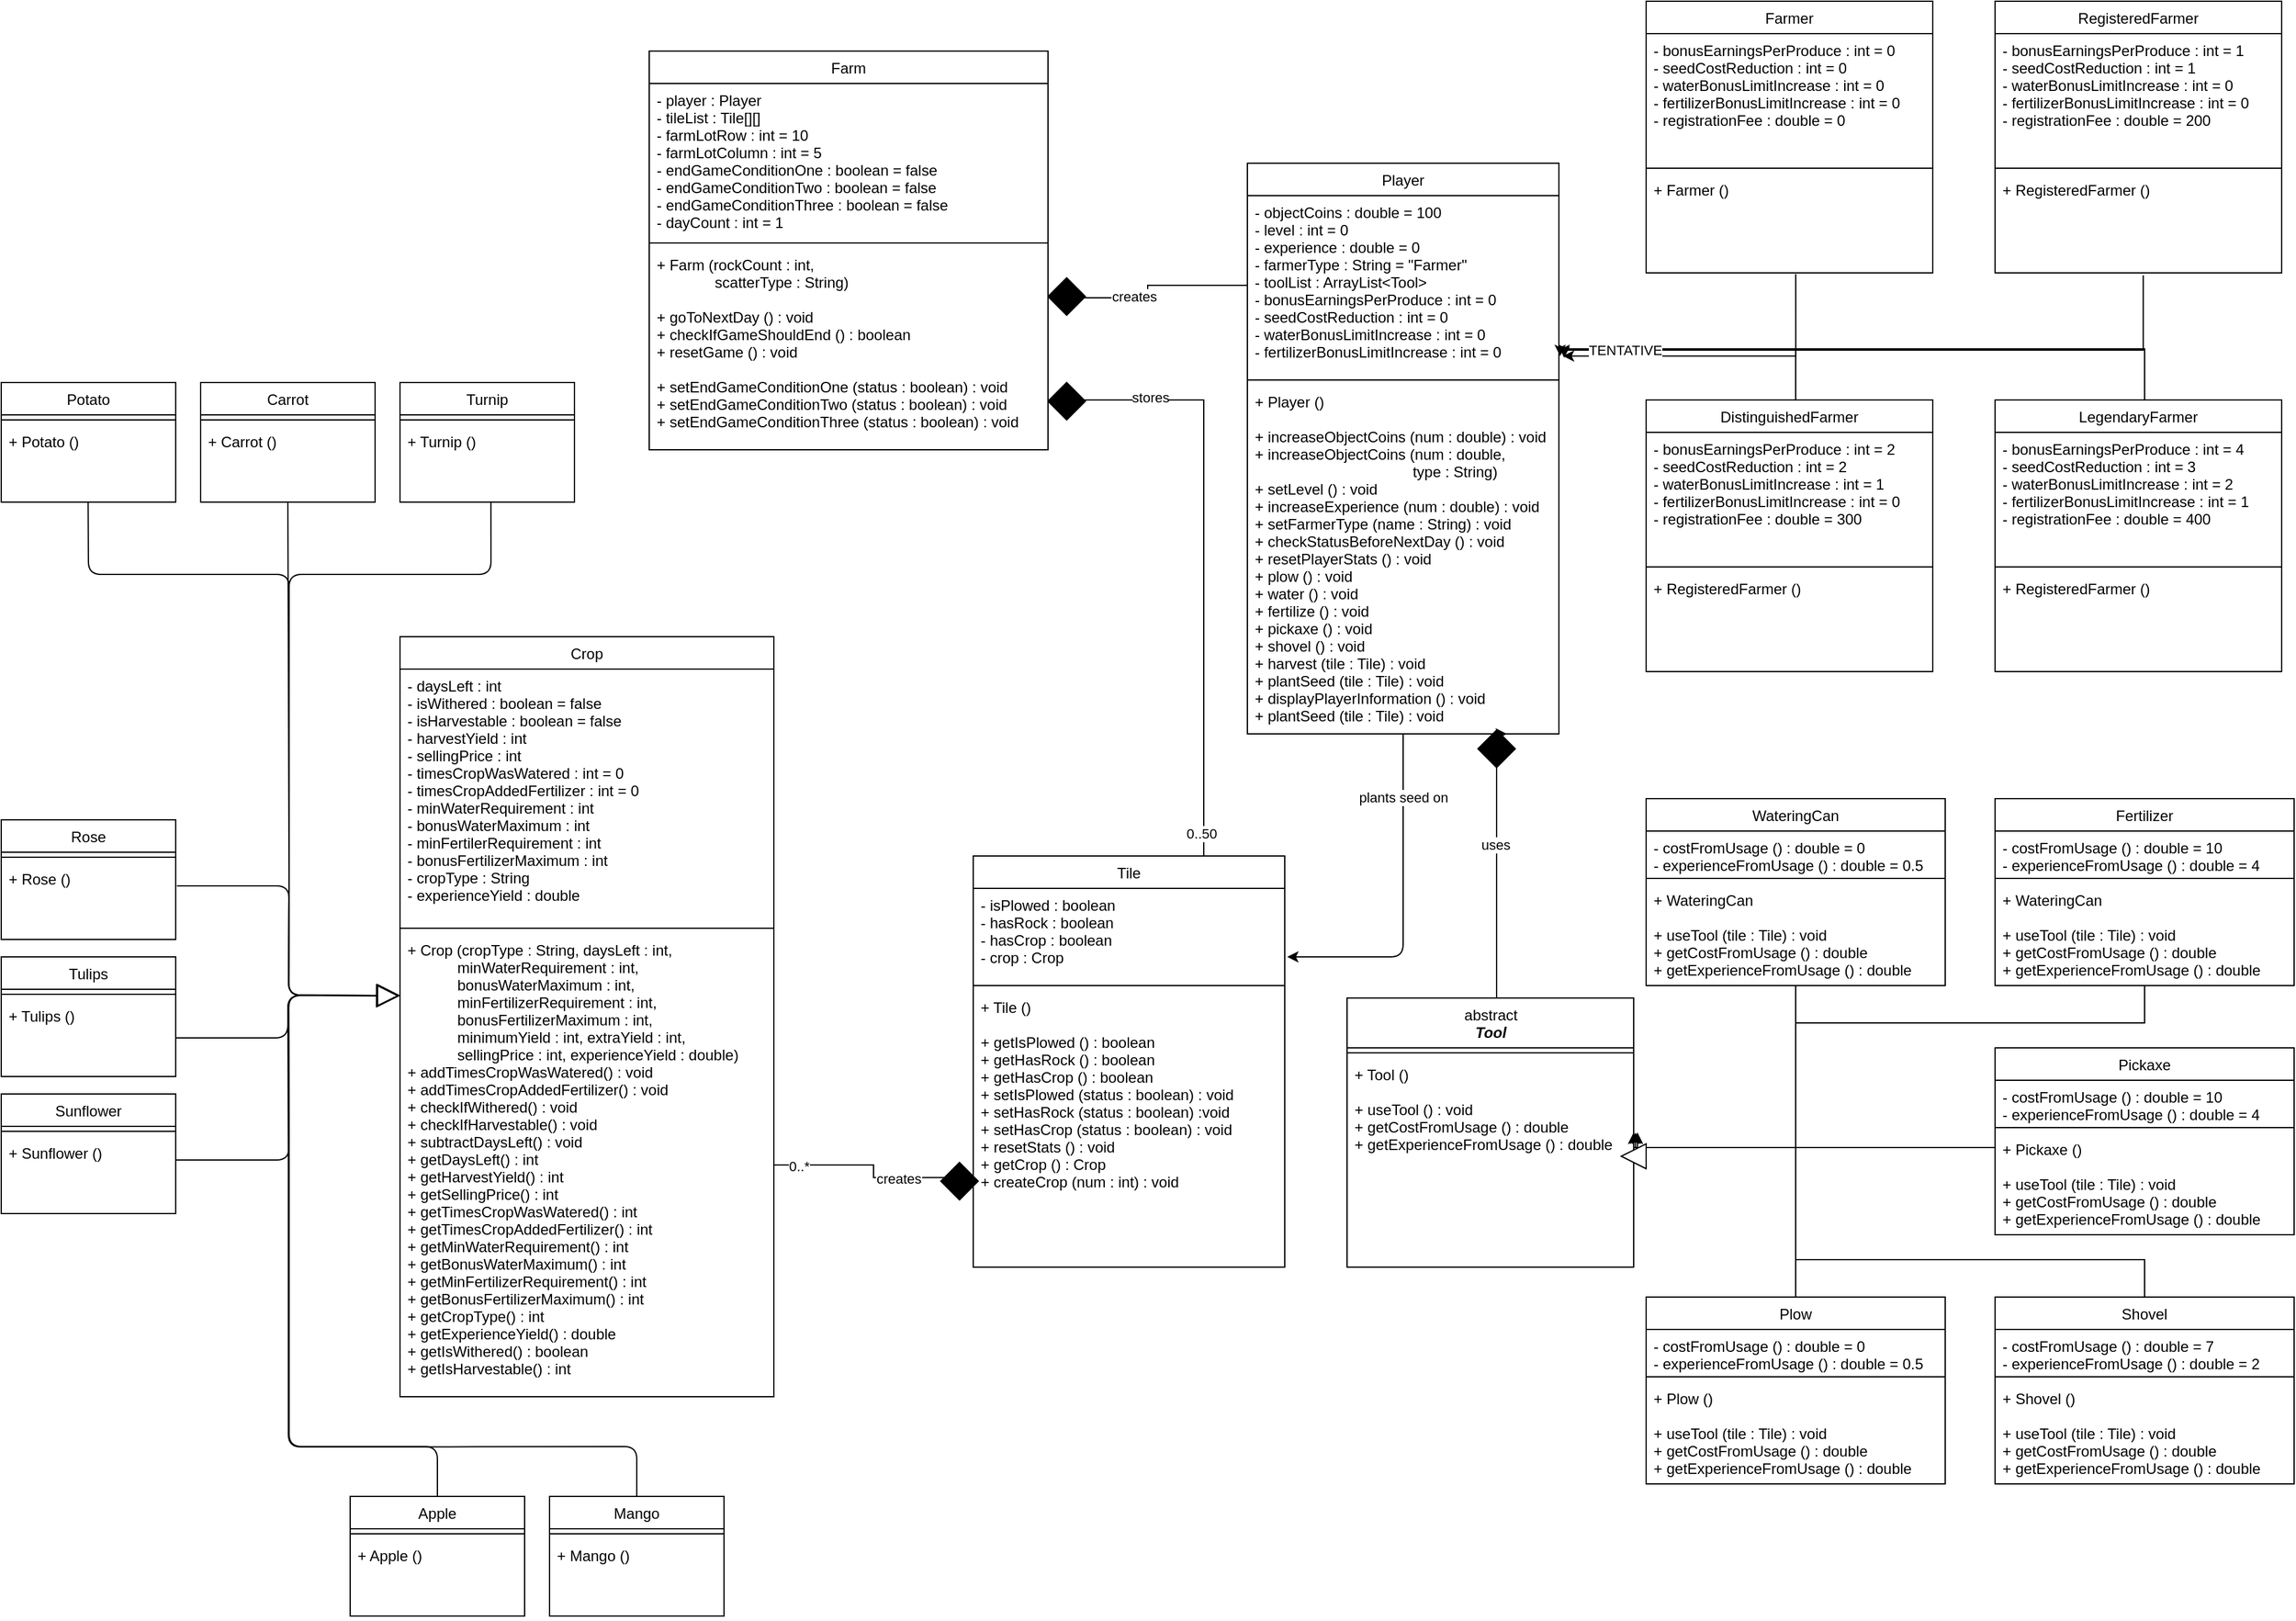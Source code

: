 <mxfile>
    <diagram id="DcCdS9mNnW-fduspzkat" name="Glee's version">
        <mxGraphModel dx="2995" dy="1867" grid="1" gridSize="10" guides="1" tooltips="1" connect="1" arrows="1" fold="1" page="1" pageScale="1" pageWidth="850" pageHeight="1100" math="0" shadow="0">
            <root>
                <mxCell id="0"/>
                <mxCell id="1" parent="0"/>
                <mxCell id="2" style="edgeStyle=orthogonalEdgeStyle;rounded=0;orthogonalLoop=1;jettySize=auto;html=1;exitX=0.5;exitY=0;exitDx=0;exitDy=0;" parent="1" source="5" target="26" edge="1">
                    <mxGeometry relative="1" as="geometry">
                        <Array as="points">
                            <mxPoint x="735" y="100"/>
                        </Array>
                    </mxGeometry>
                </mxCell>
                <mxCell id="3" value="0..50" style="edgeLabel;html=1;align=center;verticalAlign=middle;resizable=0;points=[];" parent="2" vertex="1" connectable="0">
                    <mxGeometry x="-0.906" y="1" relative="1" as="geometry">
                        <mxPoint x="32" y="-17" as="offset"/>
                    </mxGeometry>
                </mxCell>
                <mxCell id="4" value="stores" style="edgeLabel;html=1;align=center;verticalAlign=middle;resizable=0;points=[];" parent="2" vertex="1" connectable="0">
                    <mxGeometry x="0.703" y="-2" relative="1" as="geometry">
                        <mxPoint as="offset"/>
                    </mxGeometry>
                </mxCell>
                <mxCell id="5" value="Tile" style="swimlane;fontStyle=0;align=center;verticalAlign=top;childLayout=stackLayout;horizontal=1;startSize=26;horizontalStack=0;resizeParent=1;resizeLast=0;collapsible=1;marginBottom=0;rounded=0;shadow=0;strokeWidth=1;" parent="1" vertex="1">
                    <mxGeometry x="550" y="466" width="250" height="330" as="geometry">
                        <mxRectangle x="550" y="140" width="160" height="26" as="alternateBounds"/>
                    </mxGeometry>
                </mxCell>
                <mxCell id="6" value="- isPlowed : boolean&#10;- hasRock : boolean&#10;- hasCrop : boolean&#10;- crop : Crop" style="text;align=left;verticalAlign=top;spacingLeft=4;spacingRight=4;overflow=hidden;rotatable=0;points=[[0,0.5],[1,0.5]];portConstraint=eastwest;" parent="5" vertex="1">
                    <mxGeometry y="26" width="250" height="74" as="geometry"/>
                </mxCell>
                <mxCell id="7" value="" style="line;html=1;strokeWidth=1;align=left;verticalAlign=middle;spacingTop=-1;spacingLeft=3;spacingRight=3;rotatable=0;labelPosition=right;points=[];portConstraint=eastwest;" parent="5" vertex="1">
                    <mxGeometry y="100" width="250" height="8" as="geometry"/>
                </mxCell>
                <mxCell id="8" value="+ Tile ()&#10;&#10;+ getIsPlowed () : boolean&#10;+ getHasRock () : boolean&#10;+ getHasCrop () : boolean&#10;+ setIsPlowed (status : boolean) : void&#10;+ setHasRock (status : boolean) :void&#10;+ setHasCrop (status : boolean) : void&#10;+ resetStats () : void&#10;+ getCrop () : Crop&#10;+ createCrop (num : int) : void&#10;&#10;" style="text;align=left;verticalAlign=top;spacingLeft=4;spacingRight=4;overflow=hidden;rotatable=0;points=[[0,0.5],[1,0.5]];portConstraint=eastwest;" parent="5" vertex="1">
                    <mxGeometry y="108" width="250" height="222" as="geometry"/>
                </mxCell>
                <mxCell id="9" value="Player" style="swimlane;fontStyle=0;align=center;verticalAlign=top;childLayout=stackLayout;horizontal=1;startSize=26;horizontalStack=0;resizeParent=1;resizeLast=0;collapsible=1;marginBottom=0;rounded=0;shadow=0;strokeWidth=1;" parent="1" vertex="1">
                    <mxGeometry x="770" y="-90" width="250" height="458" as="geometry">
                        <mxRectangle x="550" y="140" width="160" height="26" as="alternateBounds"/>
                    </mxGeometry>
                </mxCell>
                <mxCell id="10" value="- objectCoins : double = 100&#10;- level : int = 0&#10;- experience : double = 0&#10;- farmerType : String = &quot;Farmer&quot;&#10;- toolList : ArrayList&lt;Tool&gt;&#10;- bonusEarningsPerProduce : int = 0&#10;- seedCostReduction : int = 0&#10;- waterBonusLimitIncrease : int = 0&#10;- fertilizerBonusLimitIncrease : int = 0&#10;&#10;" style="text;align=left;verticalAlign=top;spacingLeft=4;spacingRight=4;overflow=hidden;rotatable=0;points=[[0,0.5],[1,0.5]];portConstraint=eastwest;" parent="9" vertex="1">
                    <mxGeometry y="26" width="250" height="144" as="geometry"/>
                </mxCell>
                <mxCell id="11" value="" style="line;html=1;strokeWidth=1;align=left;verticalAlign=middle;spacingTop=-1;spacingLeft=3;spacingRight=3;rotatable=0;labelPosition=right;points=[];portConstraint=eastwest;" parent="9" vertex="1">
                    <mxGeometry y="170" width="250" height="8" as="geometry"/>
                </mxCell>
                <mxCell id="12" value="+ Player ()&#10;&#10;+ increaseObjectCoins (num : double) : void&#10;+ increaseObjectCoins (num : double,&#10;                                      type : String)&#10;+ setLevel () : void&#10;+ increaseExperience (num : double) : void&#10;+ setFarmerType (name : String) : void&#10;+ checkStatusBeforeNextDay () : void&#10;+ resetPlayerStats () : void&#10;+ plow () : void&#10;+ water () : void&#10;+ fertilize () : void&#10;+ pickaxe () : void&#10;+ shovel () : void&#10;+ harvest (tile : Tile) : void&#10;+ plantSeed (tile : Tile) : void&#10;+ displayPlayerInformation () : void&#10;+ plantSeed (tile : Tile) : void&#10;&#10;" style="text;align=left;verticalAlign=top;spacingLeft=4;spacingRight=4;overflow=hidden;rotatable=0;points=[[0,0.5],[1,0.5]];portConstraint=eastwest;" parent="9" vertex="1">
                    <mxGeometry y="178" width="250" height="280" as="geometry"/>
                </mxCell>
                <mxCell id="13" style="edgeStyle=orthogonalEdgeStyle;rounded=0;orthogonalLoop=1;jettySize=auto;html=1;exitX=0.5;exitY=0;exitDx=0;exitDy=0;entryX=0.833;entryY=1;entryDx=0;entryDy=0;entryPerimeter=0;" parent="1" source="15" target="12" edge="1">
                    <mxGeometry relative="1" as="geometry">
                        <Array as="points">
                            <mxPoint x="970" y="580"/>
                        </Array>
                    </mxGeometry>
                </mxCell>
                <mxCell id="14" value="uses" style="edgeLabel;html=1;align=center;verticalAlign=middle;resizable=0;points=[];" parent="13" vertex="1" connectable="0">
                    <mxGeometry x="0.139" y="1" relative="1" as="geometry">
                        <mxPoint as="offset"/>
                    </mxGeometry>
                </mxCell>
                <mxCell id="15" value="abstract&lt;br&gt;&lt;b&gt;&lt;i&gt;Tool&lt;/i&gt;&lt;/b&gt;" style="swimlane;fontStyle=0;align=center;verticalAlign=top;childLayout=stackLayout;horizontal=1;startSize=40;horizontalStack=0;resizeParent=1;resizeLast=0;collapsible=1;marginBottom=0;rounded=0;shadow=0;strokeWidth=1;html=1;" parent="1" vertex="1">
                    <mxGeometry x="850" y="580" width="230" height="216" as="geometry">
                        <mxRectangle x="550" y="140" width="160" height="26" as="alternateBounds"/>
                    </mxGeometry>
                </mxCell>
                <mxCell id="17" value="" style="line;html=1;strokeWidth=1;align=left;verticalAlign=middle;spacingTop=-1;spacingLeft=3;spacingRight=3;rotatable=0;labelPosition=right;points=[];portConstraint=eastwest;" parent="15" vertex="1">
                    <mxGeometry y="40" width="230" height="8" as="geometry"/>
                </mxCell>
                <mxCell id="18" value="+ Tool ()&#10;&#10;+ useTool () : void&#10;+ getCostFromUsage () : double&#10;+ getExperienceFromUsage () : double" style="text;align=left;verticalAlign=top;spacingLeft=4;spacingRight=4;overflow=hidden;rotatable=0;points=[[0,0.5],[1,0.5]];portConstraint=eastwest;" parent="15" vertex="1">
                    <mxGeometry y="48" width="230" height="80" as="geometry"/>
                </mxCell>
                <mxCell id="19" value="Crop" style="swimlane;fontStyle=0;align=center;verticalAlign=top;childLayout=stackLayout;horizontal=1;startSize=26;horizontalStack=0;resizeParent=1;resizeLast=0;collapsible=1;marginBottom=0;rounded=0;shadow=0;strokeWidth=1;" parent="1" vertex="1">
                    <mxGeometry x="90" y="290" width="300" height="610" as="geometry">
                        <mxRectangle x="550" y="140" width="160" height="26" as="alternateBounds"/>
                    </mxGeometry>
                </mxCell>
                <mxCell id="20" value="- daysLeft : int&#10;- isWithered : boolean = false&#10;- isHarvestable : boolean = false&#10;- harvestYield : int&#10;- sellingPrice : int&#10;- timesCropWasWatered : int = 0&#10;- timesCropAddedFertilizer : int = 0&#10;- minWaterRequirement : int&#10;- bonusWaterMaximum : int&#10;- minFertilerRequirement : int&#10;- bonusFertilizerMaximum : int&#10;- cropType : String&#10;- experienceYield : double" style="text;align=left;verticalAlign=top;spacingLeft=4;spacingRight=4;overflow=hidden;rotatable=0;points=[[0,0.5],[1,0.5]];portConstraint=eastwest;" parent="19" vertex="1">
                    <mxGeometry y="26" width="300" height="204" as="geometry"/>
                </mxCell>
                <mxCell id="21" value="" style="line;html=1;strokeWidth=1;align=left;verticalAlign=middle;spacingTop=-1;spacingLeft=3;spacingRight=3;rotatable=0;labelPosition=right;points=[];portConstraint=eastwest;" parent="19" vertex="1">
                    <mxGeometry y="230" width="300" height="8" as="geometry"/>
                </mxCell>
                <mxCell id="22" value="+ Crop (cropType : String, daysLeft : int,&#10;            minWaterRequirement : int,&#10;            bonusWaterMaximum : int,&#10;            minFertilizerRequirement : int,&#10;            bonusFertilizerMaximum : int,&#10;            minimumYield : int, extraYield : int,&#10;            sellingPrice : int, experienceYield : double)&#10;+ addTimesCropWasWatered() : void&#10;+ addTimesCropAddedFertilizer() : void&#10;+ checkIfWithered() : void&#10;+ checkIfHarvestable() : void&#10;+ subtractDaysLeft() : void&#10;+ getDaysLeft() : int&#10;+ getHarvestYield() : int&#10;+ getSellingPrice() : int&#10;+ getTimesCropWasWatered() : int&#10;+ getTimesCropAddedFertilizer() : int&#10;+ getMinWaterRequirement() : int&#10;+ getBonusWaterMaximum() : int&#10;+ getMinFertilizerRequirement() : int&#10;+ getBonusFertilizerMaximum() : int&#10;+ getCropType() : int&#10;+ getExperienceYield() : double&#10;+ getIsWithered() : boolean&#10;+ getIsHarvestable() : int&#10;&#10;" style="text;align=left;verticalAlign=top;spacingLeft=4;spacingRight=4;overflow=hidden;rotatable=0;points=[[0,0.5],[1,0.5]];portConstraint=eastwest;" parent="19" vertex="1">
                    <mxGeometry y="238" width="300" height="372" as="geometry"/>
                </mxCell>
                <mxCell id="23" value="Farm" style="swimlane;fontStyle=0;align=center;verticalAlign=top;childLayout=stackLayout;horizontal=1;startSize=26;horizontalStack=0;resizeParent=1;resizeLast=0;collapsible=1;marginBottom=0;rounded=0;shadow=0;strokeWidth=1;" parent="1" vertex="1">
                    <mxGeometry x="290" y="-180" width="320" height="320" as="geometry">
                        <mxRectangle x="550" y="140" width="160" height="26" as="alternateBounds"/>
                    </mxGeometry>
                </mxCell>
                <mxCell id="24" value="- player : Player&#10;- tileList : Tile[][]&#10;- farmLotRow : int = 10&#10;- farmLotColumn : int = 5&#10;- endGameConditionOne : boolean = false&#10;- endGameConditionTwo : boolean = false&#10;- endGameConditionThree : boolean = false&#10;- dayCount : int = 1&#10;" style="text;align=left;verticalAlign=top;spacingLeft=4;spacingRight=4;overflow=hidden;rotatable=0;points=[[0,0.5],[1,0.5]];portConstraint=eastwest;" parent="23" vertex="1">
                    <mxGeometry y="26" width="320" height="124" as="geometry"/>
                </mxCell>
                <mxCell id="25" value="" style="line;html=1;strokeWidth=1;align=left;verticalAlign=middle;spacingTop=-1;spacingLeft=3;spacingRight=3;rotatable=0;labelPosition=right;points=[];portConstraint=eastwest;" parent="23" vertex="1">
                    <mxGeometry y="150" width="320" height="8" as="geometry"/>
                </mxCell>
                <mxCell id="26" value="+ Farm (rockCount : int, &#10;              scatterType : String)&#10;&#10;+ goToNextDay () : void&#10;+ checkIfGameShouldEnd () : boolean&#10;+ resetGame () : void&#10;&#10;+ setEndGameConditionOne (status : boolean) : void&#10;+ setEndGameConditionTwo (status : boolean) : void&#10;+ setEndGameConditionThree (status : boolean) : void&#10;" style="text;align=left;verticalAlign=top;spacingLeft=4;spacingRight=4;overflow=hidden;rotatable=0;points=[[0,0.5],[1,0.5]];portConstraint=eastwest;" parent="23" vertex="1">
                    <mxGeometry y="158" width="320" height="162" as="geometry"/>
                </mxCell>
                <mxCell id="27" style="edgeStyle=orthogonalEdgeStyle;rounded=0;orthogonalLoop=1;jettySize=auto;html=1;exitX=0.5;exitY=0;exitDx=0;exitDy=0;entryX=1.006;entryY=0.75;entryDx=0;entryDy=0;entryPerimeter=0;" parent="1" source="28" target="18" edge="1">
                    <mxGeometry relative="1" as="geometry">
                        <Array as="points">
                            <mxPoint x="1210" y="700"/>
                            <mxPoint x="1081" y="700"/>
                        </Array>
                    </mxGeometry>
                </mxCell>
                <mxCell id="28" value="Plow" style="swimlane;fontStyle=0;align=center;verticalAlign=top;childLayout=stackLayout;horizontal=1;startSize=26;horizontalStack=0;resizeParent=1;resizeLast=0;collapsible=1;marginBottom=0;rounded=0;shadow=0;strokeWidth=1;" parent="1" vertex="1">
                    <mxGeometry x="1090" y="820" width="240" height="150" as="geometry">
                        <mxRectangle x="550" y="140" width="160" height="26" as="alternateBounds"/>
                    </mxGeometry>
                </mxCell>
                <mxCell id="29" value="- costFromUsage () : double = 0&#10;- experienceFromUsage () : double = 0.5" style="text;align=left;verticalAlign=top;spacingLeft=4;spacingRight=4;overflow=hidden;rotatable=0;points=[[0,0.5],[1,0.5]];portConstraint=eastwest;" parent="28" vertex="1">
                    <mxGeometry y="26" width="240" height="34" as="geometry"/>
                </mxCell>
                <mxCell id="30" value="" style="line;html=1;strokeWidth=1;align=left;verticalAlign=middle;spacingTop=-1;spacingLeft=3;spacingRight=3;rotatable=0;labelPosition=right;points=[];portConstraint=eastwest;" parent="28" vertex="1">
                    <mxGeometry y="60" width="240" height="8" as="geometry"/>
                </mxCell>
                <mxCell id="31" value="+ Plow ()&#10;&#10;+ useTool (tile : Tile) : void&#10;+ getCostFromUsage () : double&#10;+ getExperienceFromUsage () : double" style="text;align=left;verticalAlign=top;spacingLeft=4;spacingRight=4;overflow=hidden;rotatable=0;points=[[0,0.5],[1,0.5]];portConstraint=eastwest;" parent="28" vertex="1">
                    <mxGeometry y="68" width="240" height="82" as="geometry"/>
                </mxCell>
                <mxCell id="32" value="Farmer" style="swimlane;fontStyle=0;align=center;verticalAlign=top;childLayout=stackLayout;horizontal=1;startSize=26;horizontalStack=0;resizeParent=1;resizeLast=0;collapsible=1;marginBottom=0;rounded=0;shadow=0;strokeWidth=1;" parent="1" vertex="1">
                    <mxGeometry x="1090" y="-220" width="230" height="218" as="geometry">
                        <mxRectangle x="550" y="140" width="160" height="26" as="alternateBounds"/>
                    </mxGeometry>
                </mxCell>
                <mxCell id="33" value="- bonusEarningsPerProduce : int = 0&#10;- seedCostReduction : int = 0&#10;- waterBonusLimitIncrease : int = 0&#10;- fertilizerBonusLimitIncrease : int = 0&#10;- registrationFee : double = 0" style="text;align=left;verticalAlign=top;spacingLeft=4;spacingRight=4;overflow=hidden;rotatable=0;points=[[0,0.5],[1,0.5]];portConstraint=eastwest;" parent="32" vertex="1">
                    <mxGeometry y="26" width="230" height="104" as="geometry"/>
                </mxCell>
                <mxCell id="34" value="" style="line;html=1;strokeWidth=1;align=left;verticalAlign=middle;spacingTop=-1;spacingLeft=3;spacingRight=3;rotatable=0;labelPosition=right;points=[];portConstraint=eastwest;" parent="32" vertex="1">
                    <mxGeometry y="130" width="230" height="8" as="geometry"/>
                </mxCell>
                <mxCell id="35" value="+ Farmer ()" style="text;align=left;verticalAlign=top;spacingLeft=4;spacingRight=4;overflow=hidden;rotatable=0;points=[[0,0.5],[1,0.5]];portConstraint=eastwest;" parent="32" vertex="1">
                    <mxGeometry y="138" width="230" height="80" as="geometry"/>
                </mxCell>
                <mxCell id="36" value="RegisteredFarmer" style="swimlane;fontStyle=0;align=center;verticalAlign=top;childLayout=stackLayout;horizontal=1;startSize=26;horizontalStack=0;resizeParent=1;resizeLast=0;collapsible=1;marginBottom=0;rounded=0;shadow=0;strokeWidth=1;" parent="1" vertex="1">
                    <mxGeometry x="1370" y="-220" width="230" height="218" as="geometry">
                        <mxRectangle x="550" y="140" width="160" height="26" as="alternateBounds"/>
                    </mxGeometry>
                </mxCell>
                <mxCell id="37" value="- bonusEarningsPerProduce : int = 1&#10;- seedCostReduction : int = 1&#10;- waterBonusLimitIncrease : int = 0&#10;- fertilizerBonusLimitIncrease : int = 0&#10;- registrationFee : double = 200" style="text;align=left;verticalAlign=top;spacingLeft=4;spacingRight=4;overflow=hidden;rotatable=0;points=[[0,0.5],[1,0.5]];portConstraint=eastwest;" parent="36" vertex="1">
                    <mxGeometry y="26" width="230" height="104" as="geometry"/>
                </mxCell>
                <mxCell id="38" value="" style="line;html=1;strokeWidth=1;align=left;verticalAlign=middle;spacingTop=-1;spacingLeft=3;spacingRight=3;rotatable=0;labelPosition=right;points=[];portConstraint=eastwest;" parent="36" vertex="1">
                    <mxGeometry y="130" width="230" height="8" as="geometry"/>
                </mxCell>
                <mxCell id="39" value="+ RegisteredFarmer ()" style="text;align=left;verticalAlign=top;spacingLeft=4;spacingRight=4;overflow=hidden;rotatable=0;points=[[0,0.5],[1,0.5]];portConstraint=eastwest;" parent="36" vertex="1">
                    <mxGeometry y="138" width="230" height="80" as="geometry"/>
                </mxCell>
                <mxCell id="40" style="edgeStyle=orthogonalEdgeStyle;rounded=0;orthogonalLoop=1;jettySize=auto;html=1;exitX=0.5;exitY=0;exitDx=0;exitDy=0;entryX=1.004;entryY=0.894;entryDx=0;entryDy=0;entryPerimeter=0;" parent="1" source="41" target="10" edge="1">
                    <mxGeometry relative="1" as="geometry">
                        <Array as="points">
                            <mxPoint x="1210" y="100"/>
                            <mxPoint x="1210" y="59"/>
                        </Array>
                    </mxGeometry>
                </mxCell>
                <mxCell id="41" value="DistinguishedFarmer" style="swimlane;fontStyle=0;align=center;verticalAlign=top;childLayout=stackLayout;horizontal=1;startSize=26;horizontalStack=0;resizeParent=1;resizeLast=0;collapsible=1;marginBottom=0;rounded=0;shadow=0;strokeWidth=1;" parent="1" vertex="1">
                    <mxGeometry x="1090" y="100" width="230" height="218" as="geometry">
                        <mxRectangle x="550" y="140" width="160" height="26" as="alternateBounds"/>
                    </mxGeometry>
                </mxCell>
                <mxCell id="42" value="- bonusEarningsPerProduce : int = 2&#10;- seedCostReduction : int = 2&#10;- waterBonusLimitIncrease : int = 1&#10;- fertilizerBonusLimitIncrease : int = 0&#10;- registrationFee : double = 300" style="text;align=left;verticalAlign=top;spacingLeft=4;spacingRight=4;overflow=hidden;rotatable=0;points=[[0,0.5],[1,0.5]];portConstraint=eastwest;" parent="41" vertex="1">
                    <mxGeometry y="26" width="230" height="104" as="geometry"/>
                </mxCell>
                <mxCell id="43" value="" style="line;html=1;strokeWidth=1;align=left;verticalAlign=middle;spacingTop=-1;spacingLeft=3;spacingRight=3;rotatable=0;labelPosition=right;points=[];portConstraint=eastwest;" parent="41" vertex="1">
                    <mxGeometry y="130" width="230" height="8" as="geometry"/>
                </mxCell>
                <mxCell id="44" value="+ RegisteredFarmer ()" style="text;align=left;verticalAlign=top;spacingLeft=4;spacingRight=4;overflow=hidden;rotatable=0;points=[[0,0.5],[1,0.5]];portConstraint=eastwest;" parent="41" vertex="1">
                    <mxGeometry y="138" width="230" height="80" as="geometry"/>
                </mxCell>
                <mxCell id="45" style="edgeStyle=orthogonalEdgeStyle;rounded=0;orthogonalLoop=1;jettySize=auto;html=1;exitX=0.5;exitY=0;exitDx=0;exitDy=0;entryX=1.017;entryY=0.894;entryDx=0;entryDy=0;entryPerimeter=0;" parent="1" source="46" target="10" edge="1">
                    <mxGeometry relative="1" as="geometry">
                        <Array as="points">
                            <mxPoint x="1490" y="100"/>
                            <mxPoint x="1490" y="59"/>
                        </Array>
                    </mxGeometry>
                </mxCell>
                <mxCell id="46" value="LegendaryFarmer" style="swimlane;fontStyle=0;align=center;verticalAlign=top;childLayout=stackLayout;horizontal=1;startSize=26;horizontalStack=0;resizeParent=1;resizeLast=0;collapsible=1;marginBottom=0;rounded=0;shadow=0;strokeWidth=1;" parent="1" vertex="1">
                    <mxGeometry x="1370" y="100" width="230" height="218" as="geometry">
                        <mxRectangle x="550" y="140" width="160" height="26" as="alternateBounds"/>
                    </mxGeometry>
                </mxCell>
                <mxCell id="47" value="- bonusEarningsPerProduce : int = 4&#10;- seedCostReduction : int = 3&#10;- waterBonusLimitIncrease : int = 2&#10;- fertilizerBonusLimitIncrease : int = 1&#10;- registrationFee : double = 400" style="text;align=left;verticalAlign=top;spacingLeft=4;spacingRight=4;overflow=hidden;rotatable=0;points=[[0,0.5],[1,0.5]];portConstraint=eastwest;" parent="46" vertex="1">
                    <mxGeometry y="26" width="230" height="104" as="geometry"/>
                </mxCell>
                <mxCell id="48" value="" style="line;html=1;strokeWidth=1;align=left;verticalAlign=middle;spacingTop=-1;spacingLeft=3;spacingRight=3;rotatable=0;labelPosition=right;points=[];portConstraint=eastwest;" parent="46" vertex="1">
                    <mxGeometry y="130" width="230" height="8" as="geometry"/>
                </mxCell>
                <mxCell id="49" value="+ RegisteredFarmer ()" style="text;align=left;verticalAlign=top;spacingLeft=4;spacingRight=4;overflow=hidden;rotatable=0;points=[[0,0.5],[1,0.5]];portConstraint=eastwest;" parent="46" vertex="1">
                    <mxGeometry y="138" width="230" height="80" as="geometry"/>
                </mxCell>
                <mxCell id="50" style="edgeStyle=orthogonalEdgeStyle;rounded=0;orthogonalLoop=1;jettySize=auto;html=1;exitX=0.5;exitY=1;exitDx=0;exitDy=0;entryX=1;entryY=0.75;entryDx=0;entryDy=0;entryPerimeter=0;" parent="1" source="51" target="18" edge="1">
                    <mxGeometry relative="1" as="geometry">
                        <Array as="points">
                            <mxPoint x="1210" y="700"/>
                            <mxPoint x="1080" y="700"/>
                        </Array>
                    </mxGeometry>
                </mxCell>
                <mxCell id="51" value="WateringCan" style="swimlane;fontStyle=0;align=center;verticalAlign=top;childLayout=stackLayout;horizontal=1;startSize=26;horizontalStack=0;resizeParent=1;resizeLast=0;collapsible=1;marginBottom=0;rounded=0;shadow=0;strokeWidth=1;" parent="1" vertex="1">
                    <mxGeometry x="1090" y="420" width="240" height="150" as="geometry">
                        <mxRectangle x="550" y="140" width="160" height="26" as="alternateBounds"/>
                    </mxGeometry>
                </mxCell>
                <mxCell id="52" value="- costFromUsage () : double = 0&#10;- experienceFromUsage () : double = 0.5" style="text;align=left;verticalAlign=top;spacingLeft=4;spacingRight=4;overflow=hidden;rotatable=0;points=[[0,0.5],[1,0.5]];portConstraint=eastwest;" parent="51" vertex="1">
                    <mxGeometry y="26" width="240" height="34" as="geometry"/>
                </mxCell>
                <mxCell id="53" value="" style="line;html=1;strokeWidth=1;align=left;verticalAlign=middle;spacingTop=-1;spacingLeft=3;spacingRight=3;rotatable=0;labelPosition=right;points=[];portConstraint=eastwest;" parent="51" vertex="1">
                    <mxGeometry y="60" width="240" height="8" as="geometry"/>
                </mxCell>
                <mxCell id="54" value="+ WateringCan&#10;&#10;+ useTool (tile : Tile) : void&#10;+ getCostFromUsage () : double&#10;+ getExperienceFromUsage () : double&#10;" style="text;align=left;verticalAlign=top;spacingLeft=4;spacingRight=4;overflow=hidden;rotatable=0;points=[[0,0.5],[1,0.5]];portConstraint=eastwest;" parent="51" vertex="1">
                    <mxGeometry y="68" width="240" height="82" as="geometry"/>
                </mxCell>
                <mxCell id="55" style="edgeStyle=orthogonalEdgeStyle;rounded=0;orthogonalLoop=1;jettySize=auto;html=1;exitX=0.5;exitY=1;exitDx=0;exitDy=0;entryX=1;entryY=0.75;entryDx=0;entryDy=0;entryPerimeter=0;" parent="1" source="56" target="18" edge="1">
                    <mxGeometry relative="1" as="geometry">
                        <Array as="points">
                            <mxPoint x="1490" y="600"/>
                            <mxPoint x="1210" y="600"/>
                            <mxPoint x="1210" y="700"/>
                        </Array>
                    </mxGeometry>
                </mxCell>
                <mxCell id="56" value="Fertilizer" style="swimlane;fontStyle=0;align=center;verticalAlign=top;childLayout=stackLayout;horizontal=1;startSize=26;horizontalStack=0;resizeParent=1;resizeLast=0;collapsible=1;marginBottom=0;rounded=0;shadow=0;strokeWidth=1;" parent="1" vertex="1">
                    <mxGeometry x="1370" y="420" width="240" height="150" as="geometry">
                        <mxRectangle x="550" y="140" width="160" height="26" as="alternateBounds"/>
                    </mxGeometry>
                </mxCell>
                <mxCell id="57" value="- costFromUsage () : double = 10&#10;- experienceFromUsage () : double = 4" style="text;align=left;verticalAlign=top;spacingLeft=4;spacingRight=4;overflow=hidden;rotatable=0;points=[[0,0.5],[1,0.5]];portConstraint=eastwest;" parent="56" vertex="1">
                    <mxGeometry y="26" width="240" height="34" as="geometry"/>
                </mxCell>
                <mxCell id="58" value="" style="line;html=1;strokeWidth=1;align=left;verticalAlign=middle;spacingTop=-1;spacingLeft=3;spacingRight=3;rotatable=0;labelPosition=right;points=[];portConstraint=eastwest;" parent="56" vertex="1">
                    <mxGeometry y="60" width="240" height="8" as="geometry"/>
                </mxCell>
                <mxCell id="59" value="+ WateringCan&#10;&#10;+ useTool (tile : Tile) : void&#10;+ getCostFromUsage () : double&#10;+ getExperienceFromUsage () : double&#10;" style="text;align=left;verticalAlign=top;spacingLeft=4;spacingRight=4;overflow=hidden;rotatable=0;points=[[0,0.5],[1,0.5]];portConstraint=eastwest;" parent="56" vertex="1">
                    <mxGeometry y="68" width="240" height="82" as="geometry"/>
                </mxCell>
                <mxCell id="60" value="Pickaxe" style="swimlane;fontStyle=0;align=center;verticalAlign=top;childLayout=stackLayout;horizontal=1;startSize=26;horizontalStack=0;resizeParent=1;resizeLast=0;collapsible=1;marginBottom=0;rounded=0;shadow=0;strokeWidth=1;" parent="1" vertex="1">
                    <mxGeometry x="1370" y="620" width="240" height="150" as="geometry">
                        <mxRectangle x="550" y="140" width="160" height="26" as="alternateBounds"/>
                    </mxGeometry>
                </mxCell>
                <mxCell id="61" value="- costFromUsage () : double = 10&#10;- experienceFromUsage () : double = 4" style="text;align=left;verticalAlign=top;spacingLeft=4;spacingRight=4;overflow=hidden;rotatable=0;points=[[0,0.5],[1,0.5]];portConstraint=eastwest;" parent="60" vertex="1">
                    <mxGeometry y="26" width="240" height="34" as="geometry"/>
                </mxCell>
                <mxCell id="62" value="" style="line;html=1;strokeWidth=1;align=left;verticalAlign=middle;spacingTop=-1;spacingLeft=3;spacingRight=3;rotatable=0;labelPosition=right;points=[];portConstraint=eastwest;" parent="60" vertex="1">
                    <mxGeometry y="60" width="240" height="8" as="geometry"/>
                </mxCell>
                <mxCell id="63" value="+ Pickaxe ()&#10;&#10;+ useTool (tile : Tile) : void&#10;+ getCostFromUsage () : double&#10;+ getExperienceFromUsage () : double&#10;" style="text;align=left;verticalAlign=top;spacingLeft=4;spacingRight=4;overflow=hidden;rotatable=0;points=[[0,0.5],[1,0.5]];portConstraint=eastwest;" parent="60" vertex="1">
                    <mxGeometry y="68" width="240" height="82" as="geometry"/>
                </mxCell>
                <mxCell id="64" style="edgeStyle=orthogonalEdgeStyle;rounded=0;orthogonalLoop=1;jettySize=auto;html=1;exitX=0.5;exitY=0;exitDx=0;exitDy=0;entryX=1.013;entryY=0.75;entryDx=0;entryDy=0;entryPerimeter=0;" parent="1" source="65" target="18" edge="1">
                    <mxGeometry relative="1" as="geometry">
                        <Array as="points">
                            <mxPoint x="1490" y="790"/>
                            <mxPoint x="1210" y="790"/>
                            <mxPoint x="1210" y="700"/>
                        </Array>
                    </mxGeometry>
                </mxCell>
                <mxCell id="65" value="Shovel" style="swimlane;fontStyle=0;align=center;verticalAlign=top;childLayout=stackLayout;horizontal=1;startSize=26;horizontalStack=0;resizeParent=1;resizeLast=0;collapsible=1;marginBottom=0;rounded=0;shadow=0;strokeWidth=1;" parent="1" vertex="1">
                    <mxGeometry x="1370" y="820" width="240" height="150" as="geometry">
                        <mxRectangle x="550" y="140" width="160" height="26" as="alternateBounds"/>
                    </mxGeometry>
                </mxCell>
                <mxCell id="66" value="- costFromUsage () : double = 7&#10;- experienceFromUsage () : double = 2" style="text;align=left;verticalAlign=top;spacingLeft=4;spacingRight=4;overflow=hidden;rotatable=0;points=[[0,0.5],[1,0.5]];portConstraint=eastwest;" parent="65" vertex="1">
                    <mxGeometry y="26" width="240" height="34" as="geometry"/>
                </mxCell>
                <mxCell id="67" value="" style="line;html=1;strokeWidth=1;align=left;verticalAlign=middle;spacingTop=-1;spacingLeft=3;spacingRight=3;rotatable=0;labelPosition=right;points=[];portConstraint=eastwest;" parent="65" vertex="1">
                    <mxGeometry y="60" width="240" height="8" as="geometry"/>
                </mxCell>
                <mxCell id="68" value="+ Shovel ()&#10;&#10;+ useTool (tile : Tile) : void&#10;+ getCostFromUsage () : double&#10;+ getExperienceFromUsage () : double" style="text;align=left;verticalAlign=top;spacingLeft=4;spacingRight=4;overflow=hidden;rotatable=0;points=[[0,0.5],[1,0.5]];portConstraint=eastwest;" parent="65" vertex="1">
                    <mxGeometry y="68" width="240" height="82" as="geometry"/>
                </mxCell>
                <mxCell id="73" value="Carrot" style="swimlane;fontStyle=0;align=center;verticalAlign=top;childLayout=stackLayout;horizontal=1;startSize=26;horizontalStack=0;resizeParent=1;resizeLast=0;collapsible=1;marginBottom=0;rounded=0;shadow=0;strokeWidth=1;" parent="1" vertex="1">
                    <mxGeometry x="-70" y="86" width="140" height="96" as="geometry">
                        <mxRectangle x="550" y="140" width="160" height="26" as="alternateBounds"/>
                    </mxGeometry>
                </mxCell>
                <mxCell id="75" value="" style="line;html=1;strokeWidth=1;align=left;verticalAlign=middle;spacingTop=-1;spacingLeft=3;spacingRight=3;rotatable=0;labelPosition=right;points=[];portConstraint=eastwest;" parent="73" vertex="1">
                    <mxGeometry y="26" width="140" height="8" as="geometry"/>
                </mxCell>
                <mxCell id="76" value="+ Carrot ()" style="text;align=left;verticalAlign=top;spacingLeft=4;spacingRight=4;overflow=hidden;rotatable=0;points=[[0,0.5],[1,0.5]];portConstraint=eastwest;" parent="73" vertex="1">
                    <mxGeometry y="34" width="140" height="62" as="geometry"/>
                </mxCell>
                <mxCell id="77" value="Potato" style="swimlane;fontStyle=0;align=center;verticalAlign=top;childLayout=stackLayout;horizontal=1;startSize=26;horizontalStack=0;resizeParent=1;resizeLast=0;collapsible=1;marginBottom=0;rounded=0;shadow=0;strokeWidth=1;" parent="1" vertex="1">
                    <mxGeometry x="-230" y="86" width="140" height="96" as="geometry">
                        <mxRectangle x="550" y="140" width="160" height="26" as="alternateBounds"/>
                    </mxGeometry>
                </mxCell>
                <mxCell id="79" value="" style="line;html=1;strokeWidth=1;align=left;verticalAlign=middle;spacingTop=-1;spacingLeft=3;spacingRight=3;rotatable=0;labelPosition=right;points=[];portConstraint=eastwest;" parent="77" vertex="1">
                    <mxGeometry y="26" width="140" height="8" as="geometry"/>
                </mxCell>
                <mxCell id="80" value="+ Potato ()&#10;" style="text;align=left;verticalAlign=top;spacingLeft=4;spacingRight=4;overflow=hidden;rotatable=0;points=[[0,0.5],[1,0.5]];portConstraint=eastwest;" parent="77" vertex="1">
                    <mxGeometry y="34" width="140" height="62" as="geometry"/>
                </mxCell>
                <mxCell id="103" style="edgeStyle=orthogonalEdgeStyle;rounded=0;orthogonalLoop=1;jettySize=auto;html=1;exitX=0.522;exitY=1.013;exitDx=0;exitDy=0;entryX=1.013;entryY=0.894;entryDx=0;entryDy=0;entryPerimeter=0;exitPerimeter=0;" parent="1" source="35" target="10" edge="1">
                    <mxGeometry relative="1" as="geometry"/>
                </mxCell>
                <mxCell id="104" style="edgeStyle=orthogonalEdgeStyle;rounded=0;orthogonalLoop=1;jettySize=auto;html=1;exitX=0.517;exitY=1.025;exitDx=0;exitDy=0;entryX=1.017;entryY=0.904;entryDx=0;entryDy=0;entryPerimeter=0;exitPerimeter=0;" parent="1" source="39" target="10" edge="1">
                    <mxGeometry relative="1" as="geometry">
                        <Array as="points">
                            <mxPoint x="1489" y="60"/>
                        </Array>
                    </mxGeometry>
                </mxCell>
                <mxCell id="WKixGB2jlF9IxC7nuFK1-144" value="TENTATIVE" style="edgeLabel;html=1;align=center;verticalAlign=middle;resizable=0;points=[];" vertex="1" connectable="0" parent="104">
                    <mxGeometry x="0.796" relative="1" as="geometry">
                        <mxPoint as="offset"/>
                    </mxGeometry>
                </mxCell>
                <mxCell id="106" style="edgeStyle=orthogonalEdgeStyle;rounded=0;orthogonalLoop=1;jettySize=auto;html=1;exitX=0;exitY=0.5;exitDx=0;exitDy=0;entryX=1.013;entryY=0.75;entryDx=0;entryDy=0;entryPerimeter=0;" parent="1" source="61" target="18" edge="1">
                    <mxGeometry relative="1" as="geometry">
                        <Array as="points">
                            <mxPoint x="1370" y="700"/>
                        </Array>
                    </mxGeometry>
                </mxCell>
                <mxCell id="107" value="" style="triangle;whiteSpace=wrap;html=1;rotation=-180;" parent="1" vertex="1">
                    <mxGeometry x="1070" y="697" width="20" height="20" as="geometry"/>
                </mxCell>
                <mxCell id="108" value="" style="rhombus;whiteSpace=wrap;html=1;fillColor=#000000;" parent="1" vertex="1">
                    <mxGeometry x="955" y="365" width="30" height="30" as="geometry"/>
                </mxCell>
                <mxCell id="116" style="edgeStyle=orthogonalEdgeStyle;rounded=0;orthogonalLoop=1;jettySize=auto;html=1;exitX=1;exitY=0.5;exitDx=0;exitDy=0;entryX=-0.004;entryY=0.676;entryDx=0;entryDy=0;entryPerimeter=0;" parent="1" source="22" target="8" edge="1">
                    <mxGeometry relative="1" as="geometry"/>
                </mxCell>
                <mxCell id="117" value="0..*" style="edgeLabel;html=1;align=center;verticalAlign=middle;resizable=0;points=[];" parent="116" vertex="1" connectable="0">
                    <mxGeometry x="-0.765" y="-1" relative="1" as="geometry">
                        <mxPoint as="offset"/>
                    </mxGeometry>
                </mxCell>
                <mxCell id="118" value="creates" style="edgeLabel;html=1;align=center;verticalAlign=middle;resizable=0;points=[];" parent="116" vertex="1" connectable="0">
                    <mxGeometry x="0.313" y="-1" relative="1" as="geometry">
                        <mxPoint x="-1" as="offset"/>
                    </mxGeometry>
                </mxCell>
                <mxCell id="119" value="" style="rhombus;whiteSpace=wrap;html=1;fillColor=#000000;" parent="1" vertex="1">
                    <mxGeometry x="524" y="712" width="30" height="30" as="geometry"/>
                </mxCell>
                <mxCell id="120" style="edgeStyle=orthogonalEdgeStyle;rounded=0;orthogonalLoop=1;jettySize=auto;html=1;exitX=0;exitY=0.5;exitDx=0;exitDy=0;entryX=1.003;entryY=0.247;entryDx=0;entryDy=0;entryPerimeter=0;" parent="1" source="10" target="26" edge="1">
                    <mxGeometry relative="1" as="geometry"/>
                </mxCell>
                <mxCell id="121" value="creates" style="edgeLabel;html=1;align=center;verticalAlign=middle;resizable=0;points=[];" parent="120" vertex="1" connectable="0">
                    <mxGeometry x="0.195" y="-1" relative="1" as="geometry">
                        <mxPoint as="offset"/>
                    </mxGeometry>
                </mxCell>
                <mxCell id="122" value="" style="rhombus;whiteSpace=wrap;html=1;fillColor=#000000;" parent="1" vertex="1">
                    <mxGeometry x="610" y="2" width="30" height="30" as="geometry"/>
                </mxCell>
                <mxCell id="123" value="" style="rhombus;whiteSpace=wrap;html=1;fillColor=#000000;" parent="1" vertex="1">
                    <mxGeometry x="610" y="86" width="30" height="30" as="geometry"/>
                </mxCell>
                <mxCell id="124" value="Turnip" style="swimlane;fontStyle=0;align=center;verticalAlign=top;childLayout=stackLayout;horizontal=1;startSize=26;horizontalStack=0;resizeParent=1;resizeLast=0;collapsible=1;marginBottom=0;rounded=0;shadow=0;strokeWidth=1;" vertex="1" parent="1">
                    <mxGeometry x="90" y="86" width="140" height="96" as="geometry">
                        <mxRectangle x="550" y="140" width="160" height="26" as="alternateBounds"/>
                    </mxGeometry>
                </mxCell>
                <mxCell id="125" value="" style="line;html=1;strokeWidth=1;align=left;verticalAlign=middle;spacingTop=-1;spacingLeft=3;spacingRight=3;rotatable=0;labelPosition=right;points=[];portConstraint=eastwest;" vertex="1" parent="124">
                    <mxGeometry y="26" width="140" height="8" as="geometry"/>
                </mxCell>
                <mxCell id="126" value="+ Turnip ()" style="text;align=left;verticalAlign=top;spacingLeft=4;spacingRight=4;overflow=hidden;rotatable=0;points=[[0,0.5],[1,0.5]];portConstraint=eastwest;" vertex="1" parent="124">
                    <mxGeometry y="34" width="140" height="62" as="geometry"/>
                </mxCell>
                <mxCell id="127" value="Rose" style="swimlane;fontStyle=0;align=center;verticalAlign=top;childLayout=stackLayout;horizontal=1;startSize=26;horizontalStack=0;resizeParent=1;resizeLast=0;collapsible=1;marginBottom=0;rounded=0;shadow=0;strokeWidth=1;" vertex="1" parent="1">
                    <mxGeometry x="-230" y="437" width="140" height="96" as="geometry">
                        <mxRectangle x="550" y="140" width="160" height="26" as="alternateBounds"/>
                    </mxGeometry>
                </mxCell>
                <mxCell id="128" value="" style="line;html=1;strokeWidth=1;align=left;verticalAlign=middle;spacingTop=-1;spacingLeft=3;spacingRight=3;rotatable=0;labelPosition=right;points=[];portConstraint=eastwest;" vertex="1" parent="127">
                    <mxGeometry y="26" width="140" height="8" as="geometry"/>
                </mxCell>
                <mxCell id="129" value="+ Rose ()&#10;" style="text;align=left;verticalAlign=top;spacingLeft=4;spacingRight=4;overflow=hidden;rotatable=0;points=[[0,0.5],[1,0.5]];portConstraint=eastwest;" vertex="1" parent="127">
                    <mxGeometry y="34" width="140" height="62" as="geometry"/>
                </mxCell>
                <mxCell id="130" value="Tulips" style="swimlane;fontStyle=0;align=center;verticalAlign=top;childLayout=stackLayout;horizontal=1;startSize=26;horizontalStack=0;resizeParent=1;resizeLast=0;collapsible=1;marginBottom=0;rounded=0;shadow=0;strokeWidth=1;" vertex="1" parent="1">
                    <mxGeometry x="-230" y="547" width="140" height="96" as="geometry">
                        <mxRectangle x="550" y="140" width="160" height="26" as="alternateBounds"/>
                    </mxGeometry>
                </mxCell>
                <mxCell id="131" value="" style="line;html=1;strokeWidth=1;align=left;verticalAlign=middle;spacingTop=-1;spacingLeft=3;spacingRight=3;rotatable=0;labelPosition=right;points=[];portConstraint=eastwest;" vertex="1" parent="130">
                    <mxGeometry y="26" width="140" height="8" as="geometry"/>
                </mxCell>
                <mxCell id="132" value="+ Tulips ()&#10;" style="text;align=left;verticalAlign=top;spacingLeft=4;spacingRight=4;overflow=hidden;rotatable=0;points=[[0,0.5],[1,0.5]];portConstraint=eastwest;" vertex="1" parent="130">
                    <mxGeometry y="34" width="140" height="62" as="geometry"/>
                </mxCell>
                <mxCell id="133" value="Sunflower" style="swimlane;fontStyle=0;align=center;verticalAlign=top;childLayout=stackLayout;horizontal=1;startSize=26;horizontalStack=0;resizeParent=1;resizeLast=0;collapsible=1;marginBottom=0;rounded=0;shadow=0;strokeWidth=1;" vertex="1" parent="1">
                    <mxGeometry x="-230" y="657" width="140" height="96" as="geometry">
                        <mxRectangle x="550" y="140" width="160" height="26" as="alternateBounds"/>
                    </mxGeometry>
                </mxCell>
                <mxCell id="134" value="" style="line;html=1;strokeWidth=1;align=left;verticalAlign=middle;spacingTop=-1;spacingLeft=3;spacingRight=3;rotatable=0;labelPosition=right;points=[];portConstraint=eastwest;" vertex="1" parent="133">
                    <mxGeometry y="26" width="140" height="8" as="geometry"/>
                </mxCell>
                <mxCell id="135" value="+ Sunflower ()&#10;" style="text;align=left;verticalAlign=top;spacingLeft=4;spacingRight=4;overflow=hidden;rotatable=0;points=[[0,0.5],[1,0.5]];portConstraint=eastwest;" vertex="1" parent="133">
                    <mxGeometry y="34" width="140" height="62" as="geometry"/>
                </mxCell>
                <mxCell id="136" value="Mango" style="swimlane;fontStyle=0;align=center;verticalAlign=top;childLayout=stackLayout;horizontal=1;startSize=26;horizontalStack=0;resizeParent=1;resizeLast=0;collapsible=1;marginBottom=0;rounded=0;shadow=0;strokeWidth=1;" vertex="1" parent="1">
                    <mxGeometry x="210" y="980" width="140" height="96" as="geometry">
                        <mxRectangle x="550" y="140" width="160" height="26" as="alternateBounds"/>
                    </mxGeometry>
                </mxCell>
                <mxCell id="137" value="" style="line;html=1;strokeWidth=1;align=left;verticalAlign=middle;spacingTop=-1;spacingLeft=3;spacingRight=3;rotatable=0;labelPosition=right;points=[];portConstraint=eastwest;" vertex="1" parent="136">
                    <mxGeometry y="26" width="140" height="8" as="geometry"/>
                </mxCell>
                <mxCell id="138" value="+ Mango ()&#10;" style="text;align=left;verticalAlign=top;spacingLeft=4;spacingRight=4;overflow=hidden;rotatable=0;points=[[0,0.5],[1,0.5]];portConstraint=eastwest;" vertex="1" parent="136">
                    <mxGeometry y="34" width="140" height="62" as="geometry"/>
                </mxCell>
                <mxCell id="139" value="Apple" style="swimlane;fontStyle=0;align=center;verticalAlign=top;childLayout=stackLayout;horizontal=1;startSize=26;horizontalStack=0;resizeParent=1;resizeLast=0;collapsible=1;marginBottom=0;rounded=0;shadow=0;strokeWidth=1;" vertex="1" parent="1">
                    <mxGeometry x="50" y="980" width="140" height="96" as="geometry">
                        <mxRectangle x="550" y="140" width="160" height="26" as="alternateBounds"/>
                    </mxGeometry>
                </mxCell>
                <mxCell id="140" value="" style="line;html=1;strokeWidth=1;align=left;verticalAlign=middle;spacingTop=-1;spacingLeft=3;spacingRight=3;rotatable=0;labelPosition=right;points=[];portConstraint=eastwest;" vertex="1" parent="139">
                    <mxGeometry y="26" width="140" height="8" as="geometry"/>
                </mxCell>
                <mxCell id="141" value="+ Apple ()&#10;" style="text;align=left;verticalAlign=top;spacingLeft=4;spacingRight=4;overflow=hidden;rotatable=0;points=[[0,0.5],[1,0.5]];portConstraint=eastwest;" vertex="1" parent="139">
                    <mxGeometry y="34" width="140" height="62" as="geometry"/>
                </mxCell>
                <mxCell id="142" value="" style="endArrow=block;endSize=16;endFill=0;html=1;entryX=-0.002;entryY=0.135;entryDx=0;entryDy=0;entryPerimeter=0;exitX=1;exitY=0.5;exitDx=0;exitDy=0;" edge="1" parent="1" source="132" target="22">
                    <mxGeometry x="-0.125" y="40" width="160" relative="1" as="geometry">
                        <mxPoint x="-10" y="260" as="sourcePoint"/>
                        <mxPoint x="250" y="250" as="targetPoint"/>
                        <Array as="points">
                            <mxPoint y="612"/>
                            <mxPoint y="578"/>
                        </Array>
                        <mxPoint as="offset"/>
                    </mxGeometry>
                </mxCell>
                <mxCell id="143" value="" style="endArrow=block;endSize=16;endFill=0;html=1;entryX=-0.002;entryY=0.135;entryDx=0;entryDy=0;entryPerimeter=0;" edge="1" parent="1">
                    <mxGeometry x="-0.125" y="40" width="160" relative="1" as="geometry">
                        <mxPoint x="-89" y="490" as="sourcePoint"/>
                        <mxPoint x="90.0" y="578.22" as="targetPoint"/>
                        <Array as="points">
                            <mxPoint x="1" y="490"/>
                            <mxPoint x="0.6" y="578"/>
                        </Array>
                        <mxPoint as="offset"/>
                    </mxGeometry>
                </mxCell>
                <mxCell id="144" value="" style="endArrow=block;endSize=16;endFill=0;html=1;entryX=-0.002;entryY=0.135;entryDx=0;entryDy=0;entryPerimeter=0;exitX=1;exitY=0.306;exitDx=0;exitDy=0;exitPerimeter=0;" edge="1" parent="1" source="135">
                    <mxGeometry x="-0.125" y="40" width="160" relative="1" as="geometry">
                        <mxPoint x="-60" y="620" as="sourcePoint"/>
                        <mxPoint x="90.0" y="578" as="targetPoint"/>
                        <Array as="points">
                            <mxPoint x="1" y="710"/>
                            <mxPoint x="0.6" y="577.78"/>
                        </Array>
                        <mxPoint as="offset"/>
                    </mxGeometry>
                </mxCell>
                <mxCell id="145" value="" style="endArrow=block;endSize=16;endFill=0;html=1;entryX=-0.002;entryY=0.135;entryDx=0;entryDy=0;entryPerimeter=0;exitX=0.5;exitY=1;exitDx=0;exitDy=0;exitPerimeter=0;" edge="1" parent="1" source="76">
                    <mxGeometry x="-0.125" y="40" width="160" relative="1" as="geometry">
                        <mxPoint x="1" y="340" as="sourcePoint"/>
                        <mxPoint x="90.0" y="578" as="targetPoint"/>
                        <Array as="points">
                            <mxPoint x="1" y="489.78"/>
                            <mxPoint x="0.6" y="577.78"/>
                        </Array>
                        <mxPoint as="offset"/>
                    </mxGeometry>
                </mxCell>
                <mxCell id="146" value="" style="endArrow=block;endSize=16;endFill=0;html=1;entryX=-0.002;entryY=0.135;entryDx=0;entryDy=0;entryPerimeter=0;exitX=0.521;exitY=1.005;exitDx=0;exitDy=0;exitPerimeter=0;" edge="1" parent="1" source="126">
                    <mxGeometry x="-0.125" y="40" width="160" relative="1" as="geometry">
                        <mxPoint y="182" as="sourcePoint"/>
                        <mxPoint x="90.0" y="578" as="targetPoint"/>
                        <Array as="points">
                            <mxPoint x="163" y="240"/>
                            <mxPoint x="1" y="240"/>
                            <mxPoint x="1" y="489.78"/>
                            <mxPoint x="0.6" y="577.78"/>
                        </Array>
                        <mxPoint as="offset"/>
                    </mxGeometry>
                </mxCell>
                <mxCell id="147" value="" style="endArrow=block;endSize=16;endFill=0;html=1;entryX=-0.002;entryY=0.135;entryDx=0;entryDy=0;entryPerimeter=0;exitX=0.498;exitY=1;exitDx=0;exitDy=0;exitPerimeter=0;" edge="1" parent="1" source="80">
                    <mxGeometry x="-0.125" y="40" width="160" relative="1" as="geometry">
                        <mxPoint y="182" as="sourcePoint"/>
                        <mxPoint x="90.0" y="578" as="targetPoint"/>
                        <Array as="points">
                            <mxPoint x="-160" y="240"/>
                            <mxPoint x="1" y="240"/>
                            <mxPoint x="1" y="489.78"/>
                            <mxPoint x="0.6" y="577.78"/>
                        </Array>
                        <mxPoint as="offset"/>
                    </mxGeometry>
                </mxCell>
                <mxCell id="148" value="" style="endArrow=block;endSize=16;endFill=0;html=1;entryX=-0.002;entryY=0.135;entryDx=0;entryDy=0;entryPerimeter=0;exitX=0.5;exitY=0;exitDx=0;exitDy=0;" edge="1" parent="1" source="139">
                    <mxGeometry x="-0.125" y="40" width="160" relative="1" as="geometry">
                        <mxPoint x="-90" y="709.972" as="sourcePoint"/>
                        <mxPoint x="90.0" y="578" as="targetPoint"/>
                        <Array as="points">
                            <mxPoint x="120" y="940"/>
                            <mxPoint x="1" y="940"/>
                            <mxPoint x="1" y="710"/>
                            <mxPoint x="0.6" y="577.78"/>
                        </Array>
                        <mxPoint as="offset"/>
                    </mxGeometry>
                </mxCell>
                <mxCell id="149" value="" style="endArrow=block;endSize=16;endFill=0;html=1;entryX=-0.002;entryY=0.135;entryDx=0;entryDy=0;entryPerimeter=0;exitX=0.5;exitY=0;exitDx=0;exitDy=0;" edge="1" parent="1" source="136">
                    <mxGeometry x="-0.125" y="40" width="160" relative="1" as="geometry">
                        <mxPoint x="119.4" y="980.22" as="sourcePoint"/>
                        <mxPoint x="89.4" y="578.22" as="targetPoint"/>
                        <Array as="points">
                            <mxPoint x="280" y="940"/>
                            <mxPoint x="119.4" y="940.22"/>
                            <mxPoint x="0.4" y="940.22"/>
                            <mxPoint x="0.4" y="710.22"/>
                            <mxPoint y="578"/>
                        </Array>
                        <mxPoint as="offset"/>
                    </mxGeometry>
                </mxCell>
                <mxCell id="WKixGB2jlF9IxC7nuFK1-157" style="edgeStyle=none;html=1;entryX=1.008;entryY=0.743;entryDx=0;entryDy=0;entryPerimeter=0;" edge="1" parent="1" source="12" target="6">
                    <mxGeometry relative="1" as="geometry">
                        <Array as="points">
                            <mxPoint x="895" y="547"/>
                        </Array>
                    </mxGeometry>
                </mxCell>
                <mxCell id="WKixGB2jlF9IxC7nuFK1-158" value="plants seed on" style="edgeLabel;html=1;align=center;verticalAlign=middle;resizable=0;points=[];" vertex="1" connectable="0" parent="WKixGB2jlF9IxC7nuFK1-157">
                    <mxGeometry x="-0.624" relative="1" as="geometry">
                        <mxPoint as="offset"/>
                    </mxGeometry>
                </mxCell>
            </root>
        </mxGraphModel>
    </diagram>
</mxfile>